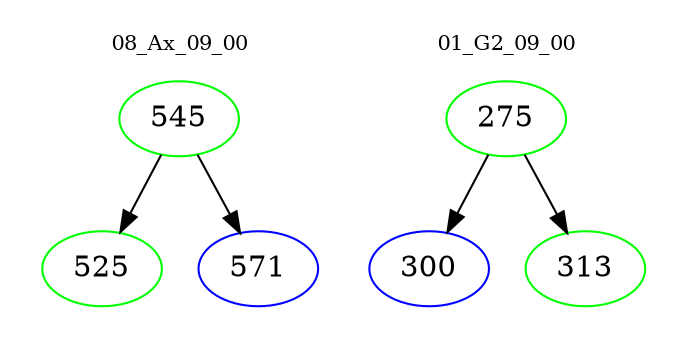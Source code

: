 digraph{
subgraph cluster_0 {
color = white
label = "08_Ax_09_00";
fontsize=10;
T0_545 [label="545", color="green"]
T0_545 -> T0_525 [color="black"]
T0_525 [label="525", color="green"]
T0_545 -> T0_571 [color="black"]
T0_571 [label="571", color="blue"]
}
subgraph cluster_1 {
color = white
label = "01_G2_09_00";
fontsize=10;
T1_275 [label="275", color="green"]
T1_275 -> T1_300 [color="black"]
T1_300 [label="300", color="blue"]
T1_275 -> T1_313 [color="black"]
T1_313 [label="313", color="green"]
}
}
